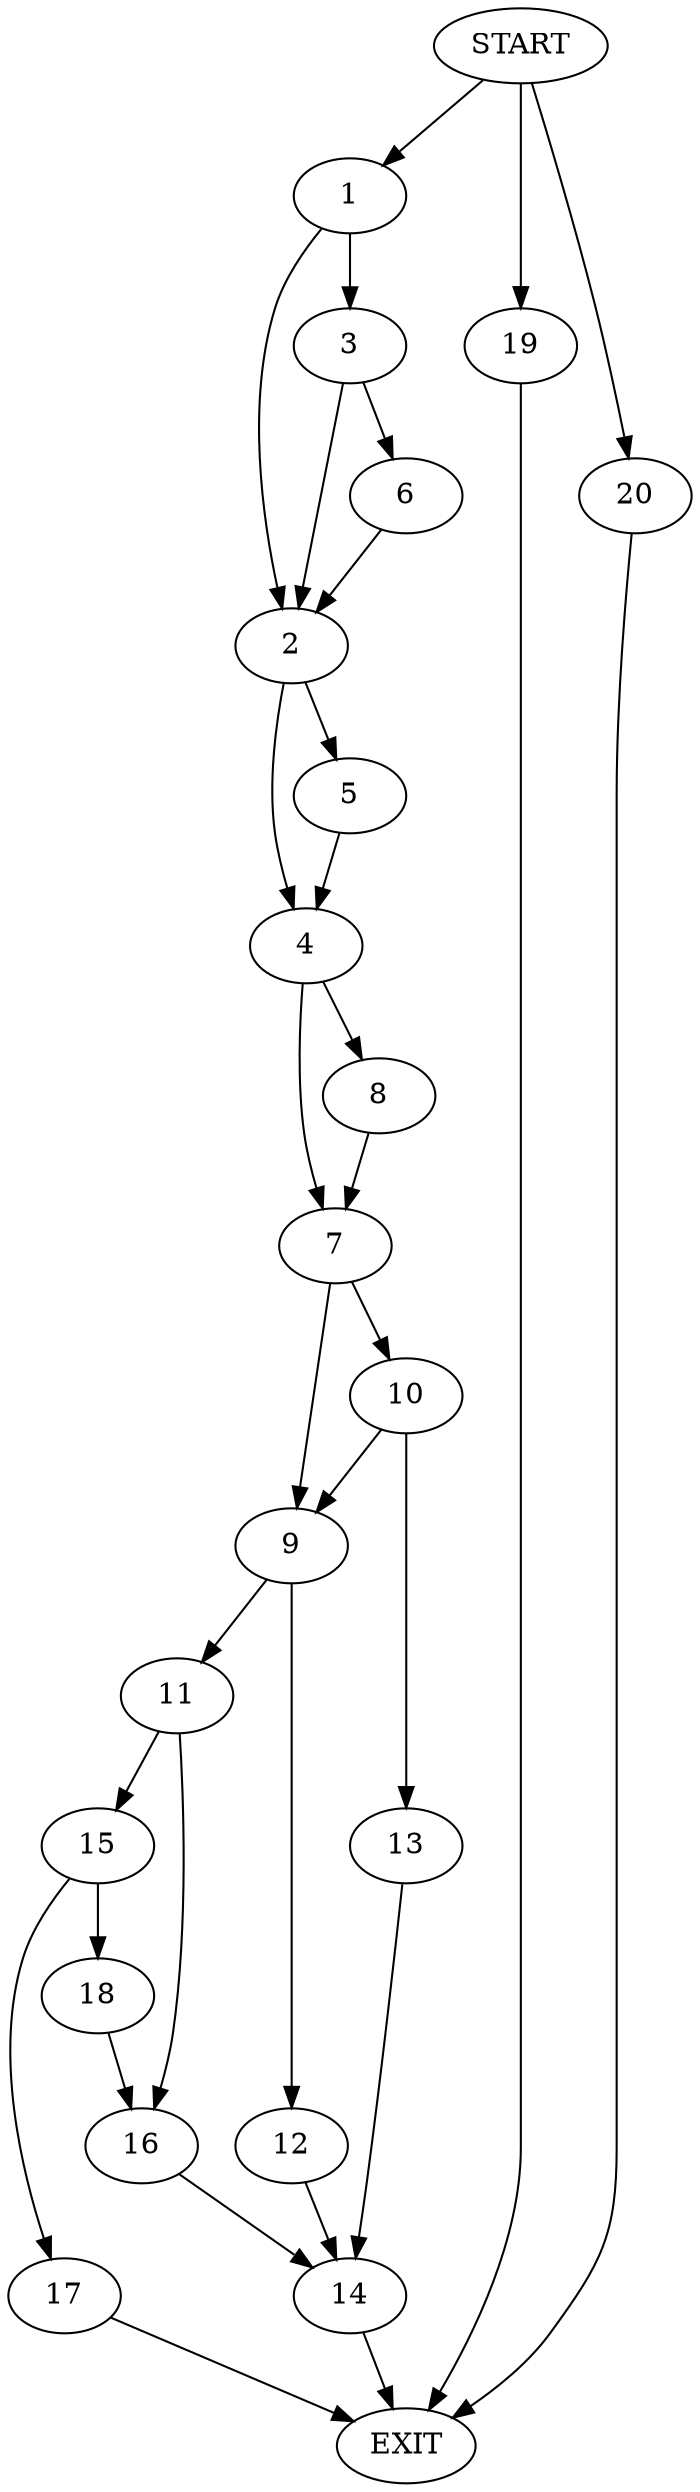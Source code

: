 digraph {
0 [label="START"]
21 [label="EXIT"]
0 -> 1
1 -> 2
1 -> 3
2 -> 4
2 -> 5
3 -> 6
3 -> 2
6 -> 2
4 -> 7
4 -> 8
5 -> 4
7 -> 9
7 -> 10
8 -> 7
9 -> 11
9 -> 12
10 -> 9
10 -> 13
13 -> 14
14 -> 21
11 -> 15
11 -> 16
12 -> 14
15 -> 17
15 -> 18
16 -> 14
18 -> 16
17 -> 21
0 -> 19
19 -> 21
0 -> 20
20 -> 21
}

